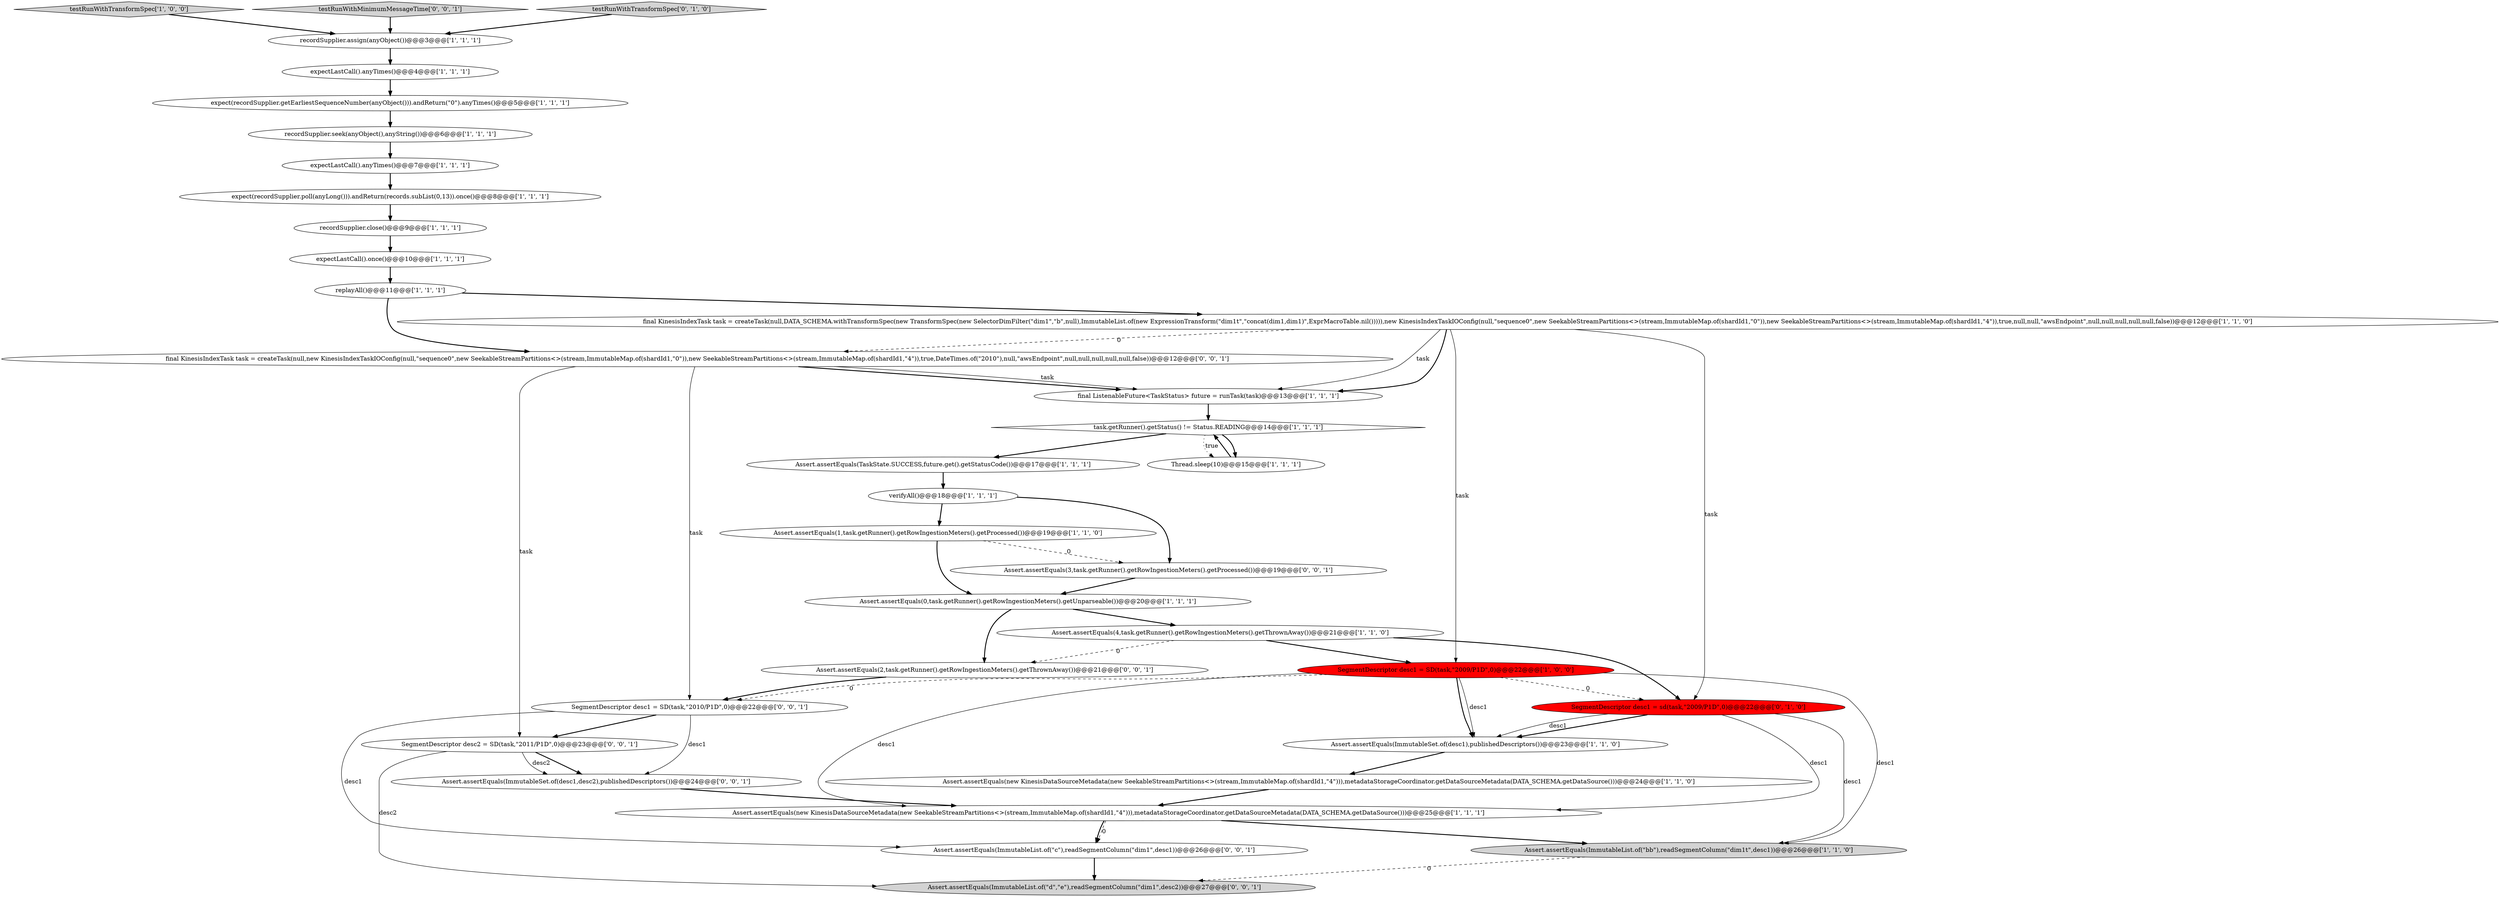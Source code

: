 digraph {
27 [style = filled, label = "Assert.assertEquals(ImmutableList.of(\"c\"),readSegmentColumn(\"dim1\",desc1))@@@26@@@['0', '0', '1']", fillcolor = white, shape = ellipse image = "AAA0AAABBB3BBB"];
4 [style = filled, label = "expect(recordSupplier.poll(anyLong())).andReturn(records.subList(0,13)).once()@@@8@@@['1', '1', '1']", fillcolor = white, shape = ellipse image = "AAA0AAABBB1BBB"];
32 [style = filled, label = "Assert.assertEquals(ImmutableList.of(\"d\",\"e\"),readSegmentColumn(\"dim1\",desc2))@@@27@@@['0', '0', '1']", fillcolor = lightgray, shape = ellipse image = "AAA0AAABBB3BBB"];
23 [style = filled, label = "expectLastCall().anyTimes()@@@4@@@['1', '1', '1']", fillcolor = white, shape = ellipse image = "AAA0AAABBB1BBB"];
31 [style = filled, label = "SegmentDescriptor desc2 = SD(task,\"2011/P1D\",0)@@@23@@@['0', '0', '1']", fillcolor = white, shape = ellipse image = "AAA0AAABBB3BBB"];
3 [style = filled, label = "expect(recordSupplier.getEarliestSequenceNumber(anyObject())).andReturn(\"0\").anyTimes()@@@5@@@['1', '1', '1']", fillcolor = white, shape = ellipse image = "AAA0AAABBB1BBB"];
5 [style = filled, label = "recordSupplier.assign(anyObject())@@@3@@@['1', '1', '1']", fillcolor = white, shape = ellipse image = "AAA0AAABBB1BBB"];
2 [style = filled, label = "testRunWithTransformSpec['1', '0', '0']", fillcolor = lightgray, shape = diamond image = "AAA0AAABBB1BBB"];
29 [style = filled, label = "Assert.assertEquals(ImmutableSet.of(desc1,desc2),publishedDescriptors())@@@24@@@['0', '0', '1']", fillcolor = white, shape = ellipse image = "AAA0AAABBB3BBB"];
6 [style = filled, label = "final ListenableFuture<TaskStatus> future = runTask(task)@@@13@@@['1', '1', '1']", fillcolor = white, shape = ellipse image = "AAA0AAABBB1BBB"];
28 [style = filled, label = "testRunWithMinimumMessageTime['0', '0', '1']", fillcolor = lightgray, shape = diamond image = "AAA0AAABBB3BBB"];
7 [style = filled, label = "final KinesisIndexTask task = createTask(null,DATA_SCHEMA.withTransformSpec(new TransformSpec(new SelectorDimFilter(\"dim1\",\"b\",null),ImmutableList.of(new ExpressionTransform(\"dim1t\",\"concat(dim1,dim1)\",ExprMacroTable.nil())))),new KinesisIndexTaskIOConfig(null,\"sequence0\",new SeekableStreamPartitions<>(stream,ImmutableMap.of(shardId1,\"0\")),new SeekableStreamPartitions<>(stream,ImmutableMap.of(shardId1,\"4\")),true,null,null,\"awsEndpoint\",null,null,null,null,null,false))@@@12@@@['1', '1', '0']", fillcolor = white, shape = ellipse image = "AAA0AAABBB1BBB"];
1 [style = filled, label = "recordSupplier.seek(anyObject(),anyString())@@@6@@@['1', '1', '1']", fillcolor = white, shape = ellipse image = "AAA0AAABBB1BBB"];
12 [style = filled, label = "Assert.assertEquals(TaskState.SUCCESS,future.get().getStatusCode())@@@17@@@['1', '1', '1']", fillcolor = white, shape = ellipse image = "AAA0AAABBB1BBB"];
9 [style = filled, label = "Assert.assertEquals(ImmutableSet.of(desc1),publishedDescriptors())@@@23@@@['1', '1', '0']", fillcolor = white, shape = ellipse image = "AAA0AAABBB1BBB"];
25 [style = filled, label = "SegmentDescriptor desc1 = sd(task,\"2009/P1D\",0)@@@22@@@['0', '1', '0']", fillcolor = red, shape = ellipse image = "AAA1AAABBB2BBB"];
34 [style = filled, label = "Assert.assertEquals(2,task.getRunner().getRowIngestionMeters().getThrownAway())@@@21@@@['0', '0', '1']", fillcolor = white, shape = ellipse image = "AAA0AAABBB3BBB"];
8 [style = filled, label = "task.getRunner().getStatus() != Status.READING@@@14@@@['1', '1', '1']", fillcolor = white, shape = diamond image = "AAA0AAABBB1BBB"];
24 [style = filled, label = "testRunWithTransformSpec['0', '1', '0']", fillcolor = lightgray, shape = diamond image = "AAA0AAABBB2BBB"];
17 [style = filled, label = "Assert.assertEquals(0,task.getRunner().getRowIngestionMeters().getUnparseable())@@@20@@@['1', '1', '1']", fillcolor = white, shape = ellipse image = "AAA0AAABBB1BBB"];
11 [style = filled, label = "Assert.assertEquals(ImmutableList.of(\"bb\"),readSegmentColumn(\"dim1t\",desc1))@@@26@@@['1', '1', '0']", fillcolor = lightgray, shape = ellipse image = "AAA0AAABBB1BBB"];
14 [style = filled, label = "verifyAll()@@@18@@@['1', '1', '1']", fillcolor = white, shape = ellipse image = "AAA0AAABBB1BBB"];
22 [style = filled, label = "expectLastCall().once()@@@10@@@['1', '1', '1']", fillcolor = white, shape = ellipse image = "AAA0AAABBB1BBB"];
0 [style = filled, label = "Thread.sleep(10)@@@15@@@['1', '1', '1']", fillcolor = white, shape = ellipse image = "AAA0AAABBB1BBB"];
10 [style = filled, label = "Assert.assertEquals(new KinesisDataSourceMetadata(new SeekableStreamPartitions<>(stream,ImmutableMap.of(shardId1,\"4\"))),metadataStorageCoordinator.getDataSourceMetadata(DATA_SCHEMA.getDataSource()))@@@24@@@['1', '1', '0']", fillcolor = white, shape = ellipse image = "AAA0AAABBB1BBB"];
15 [style = filled, label = "expectLastCall().anyTimes()@@@7@@@['1', '1', '1']", fillcolor = white, shape = ellipse image = "AAA0AAABBB1BBB"];
20 [style = filled, label = "Assert.assertEquals(4,task.getRunner().getRowIngestionMeters().getThrownAway())@@@21@@@['1', '1', '0']", fillcolor = white, shape = ellipse image = "AAA0AAABBB1BBB"];
33 [style = filled, label = "SegmentDescriptor desc1 = SD(task,\"2010/P1D\",0)@@@22@@@['0', '0', '1']", fillcolor = white, shape = ellipse image = "AAA0AAABBB3BBB"];
13 [style = filled, label = "recordSupplier.close()@@@9@@@['1', '1', '1']", fillcolor = white, shape = ellipse image = "AAA0AAABBB1BBB"];
16 [style = filled, label = "Assert.assertEquals(1,task.getRunner().getRowIngestionMeters().getProcessed())@@@19@@@['1', '1', '0']", fillcolor = white, shape = ellipse image = "AAA0AAABBB1BBB"];
19 [style = filled, label = "replayAll()@@@11@@@['1', '1', '1']", fillcolor = white, shape = ellipse image = "AAA0AAABBB1BBB"];
26 [style = filled, label = "Assert.assertEquals(3,task.getRunner().getRowIngestionMeters().getProcessed())@@@19@@@['0', '0', '1']", fillcolor = white, shape = ellipse image = "AAA0AAABBB3BBB"];
18 [style = filled, label = "Assert.assertEquals(new KinesisDataSourceMetadata(new SeekableStreamPartitions<>(stream,ImmutableMap.of(shardId1,\"4\"))),metadataStorageCoordinator.getDataSourceMetadata(DATA_SCHEMA.getDataSource()))@@@25@@@['1', '1', '1']", fillcolor = white, shape = ellipse image = "AAA0AAABBB1BBB"];
30 [style = filled, label = "final KinesisIndexTask task = createTask(null,new KinesisIndexTaskIOConfig(null,\"sequence0\",new SeekableStreamPartitions<>(stream,ImmutableMap.of(shardId1,\"0\")),new SeekableStreamPartitions<>(stream,ImmutableMap.of(shardId1,\"4\")),true,DateTimes.of(\"2010\"),null,\"awsEndpoint\",null,null,null,null,null,false))@@@12@@@['0', '0', '1']", fillcolor = white, shape = ellipse image = "AAA0AAABBB3BBB"];
21 [style = filled, label = "SegmentDescriptor desc1 = SD(task,\"2009/P1D\",0)@@@22@@@['1', '0', '0']", fillcolor = red, shape = ellipse image = "AAA1AAABBB1BBB"];
14->16 [style = bold, label=""];
11->32 [style = dashed, label="0"];
10->18 [style = bold, label=""];
27->32 [style = bold, label=""];
28->5 [style = bold, label=""];
3->1 [style = bold, label=""];
5->23 [style = bold, label=""];
22->19 [style = bold, label=""];
26->17 [style = bold, label=""];
21->9 [style = solid, label="desc1"];
1->15 [style = bold, label=""];
31->32 [style = solid, label="desc2"];
18->27 [style = dashed, label="0"];
4->13 [style = bold, label=""];
18->11 [style = bold, label=""];
25->9 [style = bold, label=""];
34->33 [style = bold, label=""];
25->9 [style = solid, label="desc1"];
7->25 [style = solid, label="task"];
31->29 [style = bold, label=""];
23->3 [style = bold, label=""];
16->17 [style = bold, label=""];
9->10 [style = bold, label=""];
25->18 [style = solid, label="desc1"];
7->21 [style = solid, label="task"];
30->6 [style = bold, label=""];
20->25 [style = bold, label=""];
30->33 [style = solid, label="task"];
24->5 [style = bold, label=""];
29->18 [style = bold, label=""];
20->21 [style = bold, label=""];
8->0 [style = bold, label=""];
14->26 [style = bold, label=""];
16->26 [style = dashed, label="0"];
21->18 [style = solid, label="desc1"];
17->34 [style = bold, label=""];
21->9 [style = bold, label=""];
18->27 [style = bold, label=""];
20->34 [style = dashed, label="0"];
21->33 [style = dashed, label="0"];
7->30 [style = dashed, label="0"];
21->11 [style = solid, label="desc1"];
6->8 [style = bold, label=""];
7->6 [style = bold, label=""];
12->14 [style = bold, label=""];
15->4 [style = bold, label=""];
0->8 [style = bold, label=""];
7->6 [style = solid, label="task"];
25->11 [style = solid, label="desc1"];
33->31 [style = bold, label=""];
30->6 [style = solid, label="task"];
21->25 [style = dashed, label="0"];
33->27 [style = solid, label="desc1"];
8->0 [style = dotted, label="true"];
13->22 [style = bold, label=""];
31->29 [style = solid, label="desc2"];
30->31 [style = solid, label="task"];
19->7 [style = bold, label=""];
8->12 [style = bold, label=""];
33->29 [style = solid, label="desc1"];
2->5 [style = bold, label=""];
17->20 [style = bold, label=""];
19->30 [style = bold, label=""];
}
